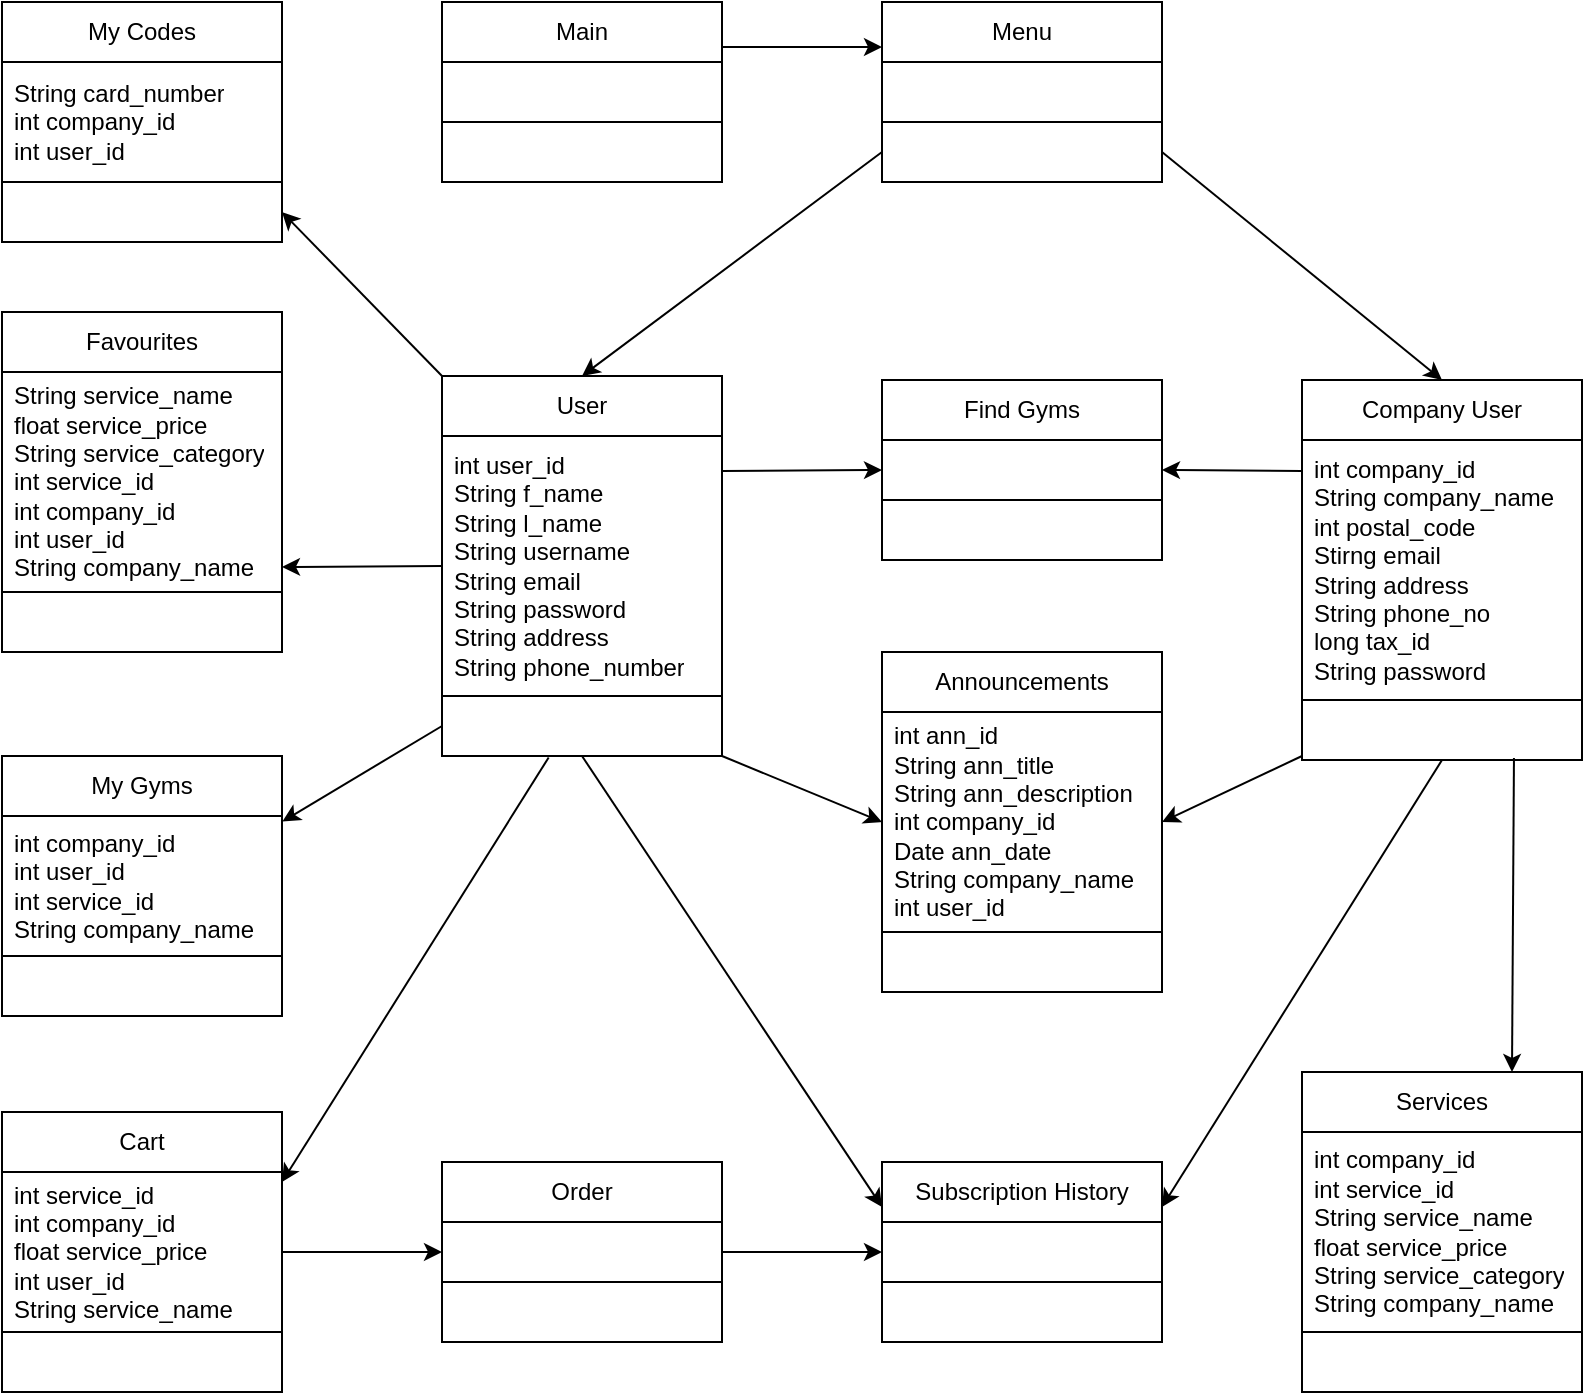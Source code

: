 <mxfile version="27.1.1">
  <diagram name="Page-1" id="DIBcZ52hSFuPhpnZTQoB">
    <mxGraphModel dx="834" dy="464" grid="1" gridSize="10" guides="1" tooltips="1" connect="1" arrows="1" fold="1" page="1" pageScale="1" pageWidth="850" pageHeight="1100" background="light-dark(#FFFFFF,#FFFFFF)" math="0" shadow="0">
      <root>
        <mxCell id="0" />
        <mxCell id="1" parent="0" />
        <mxCell id="_ydNGUtrwnxu__iHTs8E-2" value="User" style="swimlane;fontStyle=0;childLayout=stackLayout;horizontal=1;startSize=30;horizontalStack=0;resizeParent=1;resizeParentMax=0;resizeLast=0;collapsible=1;marginBottom=0;whiteSpace=wrap;html=1;strokeColor=light-dark(#000000,#000000);fillColor=light-dark(#FFFFFF,#FFFFFF);fontColor=light-dark(#000000,#000000);" parent="1" vertex="1">
          <mxGeometry x="250" y="318" width="140" height="190" as="geometry" />
        </mxCell>
        <mxCell id="_ydNGUtrwnxu__iHTs8E-4" value="int user_id&lt;div&gt;String f_name&lt;/div&gt;&lt;div&gt;String l_name&lt;/div&gt;&lt;div&gt;String username&lt;/div&gt;&lt;div&gt;String email&lt;/div&gt;&lt;div&gt;String password&lt;/div&gt;&lt;div&gt;String address&lt;/div&gt;&lt;div&gt;String phone_number&lt;/div&gt;" style="text;strokeColor=light-dark(#000000,#000000);fillColor=light-dark(#FFFFFF,#FFFFFF);align=left;verticalAlign=middle;spacingLeft=4;spacingRight=4;overflow=hidden;points=[[0,0.5],[1,0.5]];portConstraint=eastwest;rotatable=0;whiteSpace=wrap;html=1;fontColor=light-dark(#000000,#000000);" parent="_ydNGUtrwnxu__iHTs8E-2" vertex="1">
          <mxGeometry y="30" width="140" height="130" as="geometry" />
        </mxCell>
        <mxCell id="_ydNGUtrwnxu__iHTs8E-8" value="" style="text;strokeColor=light-dark(#000000,#000000);fillColor=light-dark(#FFFFFF,#FFFFFF);align=left;verticalAlign=middle;spacingLeft=4;spacingRight=4;overflow=hidden;points=[[0,0.5],[1,0.5]];portConstraint=eastwest;rotatable=0;whiteSpace=wrap;html=1;fontColor=light-dark(#000000,#000000);" parent="_ydNGUtrwnxu__iHTs8E-2" vertex="1">
          <mxGeometry y="160" width="140" height="30" as="geometry" />
        </mxCell>
        <mxCell id="_ydNGUtrwnxu__iHTs8E-9" value="Cart" style="swimlane;fontStyle=0;childLayout=stackLayout;horizontal=1;startSize=30;horizontalStack=0;resizeParent=1;resizeParentMax=0;resizeLast=0;collapsible=1;marginBottom=0;whiteSpace=wrap;html=1;strokeColor=light-dark(#000000,#000000);fillColor=light-dark(#FFFFFF,#FFFFFF);fontColor=light-dark(#000000,#000000);" parent="1" vertex="1">
          <mxGeometry x="30" y="686" width="140" height="140" as="geometry" />
        </mxCell>
        <mxCell id="_ydNGUtrwnxu__iHTs8E-10" value="int service_id&lt;div&gt;int company_id&lt;/div&gt;&lt;div&gt;float service_price&lt;/div&gt;&lt;div&gt;int user_id&lt;/div&gt;&lt;div&gt;String service_name&lt;/div&gt;" style="text;strokeColor=light-dark(#000000,#000000);fillColor=light-dark(#FFFFFF,#FFFFFF);align=left;verticalAlign=middle;spacingLeft=4;spacingRight=4;overflow=hidden;points=[[0,0.5],[1,0.5]];portConstraint=eastwest;rotatable=0;whiteSpace=wrap;html=1;fontColor=light-dark(#000000,#000000);" parent="_ydNGUtrwnxu__iHTs8E-9" vertex="1">
          <mxGeometry y="30" width="140" height="80" as="geometry" />
        </mxCell>
        <mxCell id="_ydNGUtrwnxu__iHTs8E-11" value="" style="text;strokeColor=light-dark(#000000,#000000);fillColor=light-dark(#FFFFFF,#FFFFFF);align=left;verticalAlign=middle;spacingLeft=4;spacingRight=4;overflow=hidden;points=[[0,0.5],[1,0.5]];portConstraint=eastwest;rotatable=0;whiteSpace=wrap;html=1;fontColor=light-dark(#000000,#000000);" parent="_ydNGUtrwnxu__iHTs8E-9" vertex="1">
          <mxGeometry y="110" width="140" height="30" as="geometry" />
        </mxCell>
        <mxCell id="rbe2yqdiVSbnE7vsVnZQ-1" value="My Codes&lt;span style=&quot;color: rgba(0, 0, 0, 0); font-family: monospace; font-size: 0px; text-align: start; text-wrap-mode: nowrap;&quot;&gt;%3CmxGraphModel%3E%3Croot%3E%3CmxCell%20id%3D%220%22%2F%3E%3CmxCell%20id%3D%221%22%20parent%3D%220%22%2F%3E%3CmxCell%20id%3D%222%22%20value%3D%22List%22%20style%3D%22swimlane%3BfontStyle%3D0%3BchildLayout%3DstackLayout%3Bhorizontal%3D1%3BstartSize%3D30%3BhorizontalStack%3D0%3BresizeParent%3D1%3BresizeParentMax%3D0%3BresizeLast%3D0%3Bcollapsible%3D1%3BmarginBottom%3D0%3BwhiteSpace%3Dwrap%3Bhtml%3D1%3BstrokeColor%3Dlight-dark(%23000000%2C%23000000)%3BfillColor%3Dlight-dark(%23FFFFFF%2C%23FFFFFF)%3BfontColor%3Dlight-dark(%23000000%2C%23000000)%3B%22%20vertex%3D%221%22%20parent%3D%221%22%3E%3CmxGeometry%20x%3D%22190%22%20y%3D%22260%22%20width%3D%22140%22%20height%3D%2290%22%20as%3D%22geometry%22%2F%3E%3C%2FmxCell%3E%3CmxCell%20id%3D%223%22%20value%3D%22Item%202%22%20style%3D%22text%3BstrokeColor%3Dlight-dark(%23000000%2C%23000000)%3BfillColor%3Dlight-dark(%23FFFFFF%2C%23FFFFFF)%3Balign%3Dleft%3BverticalAlign%3Dmiddle%3BspacingLeft%3D4%3BspacingRight%3D4%3Boverflow%3Dhidden%3Bpoints%3D%5B%5B0%2C0.5%5D%2C%5B1%2C0.5%5D%5D%3BportConstraint%3Deastwest%3Brotatable%3D0%3BwhiteSpace%3Dwrap%3Bhtml%3D1%3BfontColor%3Dlight-dark(%23000000%2C%23000000)%3B%22%20vertex%3D%221%22%20parent%3D%222%22%3E%3CmxGeometry%20y%3D%2230%22%20width%3D%22140%22%20height%3D%2230%22%20as%3D%22geometry%22%2F%3E%3C%2FmxCell%3E%3CmxCell%20id%3D%224%22%20value%3D%22Item%202%22%20style%3D%22text%3BstrokeColor%3Dlight-dark(%23000000%2C%23000000)%3BfillColor%3Dlight-dark(%23FFFFFF%2C%23FFFFFF)%3Balign%3Dleft%3BverticalAlign%3Dmiddle%3BspacingLeft%3D4%3BspacingRight%3D4%3Boverflow%3Dhidden%3Bpoints%3D%5B%5B0%2C0.5%5D%2C%5B1%2C0.5%5D%5D%3BportConstraint%3Deastwest%3Brotatable%3D0%3BwhiteSpace%3Dwrap%3Bhtml%3D1%3BfontColor%3Dlight-dark(%23000000%2C%23000000)%3B%22%20vertex%3D%221%22%20parent%3D%222%22%3E%3CmxGeometry%20y%3D%2260%22%20width%3D%22140%22%20height%3D%2230%22%20as%3D%22geometry%22%2F%3E%3C%2FmxCell%3E%3C%2Froot%3E%3C%2FmxGraphModel%3E&lt;/span&gt;" style="swimlane;fontStyle=0;childLayout=stackLayout;horizontal=1;startSize=30;horizontalStack=0;resizeParent=1;resizeParentMax=0;resizeLast=0;collapsible=1;marginBottom=0;whiteSpace=wrap;html=1;strokeColor=light-dark(#000000,#000000);fillColor=light-dark(#FFFFFF,#FFFFFF);fontColor=light-dark(#000000,#000000);" parent="1" vertex="1">
          <mxGeometry x="30" y="131" width="140" height="120" as="geometry" />
        </mxCell>
        <mxCell id="rbe2yqdiVSbnE7vsVnZQ-2" value="String card_number&lt;div&gt;int company_id&lt;/div&gt;&lt;div&gt;int user_id&lt;/div&gt;" style="text;strokeColor=light-dark(#000000,#000000);fillColor=light-dark(#FFFFFF,#FFFFFF);align=left;verticalAlign=middle;spacingLeft=4;spacingRight=4;overflow=hidden;points=[[0,0.5],[1,0.5]];portConstraint=eastwest;rotatable=0;whiteSpace=wrap;html=1;fontColor=light-dark(#000000,#000000);" parent="rbe2yqdiVSbnE7vsVnZQ-1" vertex="1">
          <mxGeometry y="30" width="140" height="60" as="geometry" />
        </mxCell>
        <mxCell id="rbe2yqdiVSbnE7vsVnZQ-3" value="" style="text;strokeColor=light-dark(#000000,#000000);fillColor=light-dark(#FFFFFF,#FFFFFF);align=left;verticalAlign=middle;spacingLeft=4;spacingRight=4;overflow=hidden;points=[[0,0.5],[1,0.5]];portConstraint=eastwest;rotatable=0;whiteSpace=wrap;html=1;fontColor=light-dark(#000000,#000000);" parent="rbe2yqdiVSbnE7vsVnZQ-1" vertex="1">
          <mxGeometry y="90" width="140" height="30" as="geometry" />
        </mxCell>
        <mxCell id="rbe2yqdiVSbnE7vsVnZQ-4" value="Favourites" style="swimlane;fontStyle=0;childLayout=stackLayout;horizontal=1;startSize=30;horizontalStack=0;resizeParent=1;resizeParentMax=0;resizeLast=0;collapsible=1;marginBottom=0;whiteSpace=wrap;html=1;strokeColor=light-dark(#000000,#000000);fillColor=light-dark(#FFFFFF,#FFFFFF);fontColor=light-dark(#000000,#000000);" parent="1" vertex="1">
          <mxGeometry x="30" y="286" width="140" height="170" as="geometry" />
        </mxCell>
        <mxCell id="rbe2yqdiVSbnE7vsVnZQ-5" value="String service_name&lt;div&gt;float service_price&lt;/div&gt;&lt;div&gt;String service_category&lt;/div&gt;&lt;div&gt;int service_id&lt;/div&gt;&lt;div&gt;int company_id&lt;/div&gt;&lt;div&gt;int user_id&lt;/div&gt;&lt;div&gt;String company_name&lt;/div&gt;" style="text;strokeColor=light-dark(#000000,#000000);fillColor=light-dark(#FFFFFF,#FFFFFF);align=left;verticalAlign=middle;spacingLeft=4;spacingRight=4;overflow=hidden;points=[[0,0.5],[1,0.5]];portConstraint=eastwest;rotatable=0;whiteSpace=wrap;html=1;fontColor=light-dark(#000000,#000000);" parent="rbe2yqdiVSbnE7vsVnZQ-4" vertex="1">
          <mxGeometry y="30" width="140" height="110" as="geometry" />
        </mxCell>
        <mxCell id="rbe2yqdiVSbnE7vsVnZQ-6" value="" style="text;strokeColor=light-dark(#000000,#000000);fillColor=light-dark(#FFFFFF,#FFFFFF);align=left;verticalAlign=middle;spacingLeft=4;spacingRight=4;overflow=hidden;points=[[0,0.5],[1,0.5]];portConstraint=eastwest;rotatable=0;whiteSpace=wrap;html=1;fontColor=light-dark(#000000,#000000);" parent="rbe2yqdiVSbnE7vsVnZQ-4" vertex="1">
          <mxGeometry y="140" width="140" height="30" as="geometry" />
        </mxCell>
        <mxCell id="rbe2yqdiVSbnE7vsVnZQ-7" value="My Gyms" style="swimlane;fontStyle=0;childLayout=stackLayout;horizontal=1;startSize=30;horizontalStack=0;resizeParent=1;resizeParentMax=0;resizeLast=0;collapsible=1;marginBottom=0;whiteSpace=wrap;html=1;strokeColor=light-dark(#000000,#000000);fillColor=light-dark(#FFFFFF,#FFFFFF);fontColor=light-dark(#000000,#000000);" parent="1" vertex="1">
          <mxGeometry x="30" y="508" width="140" height="130" as="geometry" />
        </mxCell>
        <mxCell id="rbe2yqdiVSbnE7vsVnZQ-8" value="int company_id&lt;div&gt;int user_id&lt;/div&gt;&lt;div&gt;int service_id&lt;/div&gt;&lt;div&gt;String company_name&lt;/div&gt;" style="text;strokeColor=light-dark(#000000,#000000);fillColor=light-dark(#FFFFFF,#FFFFFF);align=left;verticalAlign=middle;spacingLeft=4;spacingRight=4;overflow=hidden;points=[[0,0.5],[1,0.5]];portConstraint=eastwest;rotatable=0;whiteSpace=wrap;html=1;fontColor=light-dark(#000000,#000000);" parent="rbe2yqdiVSbnE7vsVnZQ-7" vertex="1">
          <mxGeometry y="30" width="140" height="70" as="geometry" />
        </mxCell>
        <mxCell id="rbe2yqdiVSbnE7vsVnZQ-9" value="" style="text;strokeColor=light-dark(#000000,#000000);fillColor=light-dark(#FFFFFF,#FFFFFF);align=left;verticalAlign=middle;spacingLeft=4;spacingRight=4;overflow=hidden;points=[[0,0.5],[1,0.5]];portConstraint=eastwest;rotatable=0;whiteSpace=wrap;html=1;fontColor=light-dark(#000000,#000000);" parent="rbe2yqdiVSbnE7vsVnZQ-7" vertex="1">
          <mxGeometry y="100" width="140" height="30" as="geometry" />
        </mxCell>
        <mxCell id="rbe2yqdiVSbnE7vsVnZQ-10" value="Find Gyms" style="swimlane;fontStyle=0;childLayout=stackLayout;horizontal=1;startSize=30;horizontalStack=0;resizeParent=1;resizeParentMax=0;resizeLast=0;collapsible=1;marginBottom=0;whiteSpace=wrap;html=1;strokeColor=light-dark(#000000,#000000);fillColor=light-dark(#FFFFFF,#FFFFFF);fontColor=light-dark(#000000,#000000);" parent="1" vertex="1">
          <mxGeometry x="470" y="320" width="140" height="90" as="geometry" />
        </mxCell>
        <mxCell id="rbe2yqdiVSbnE7vsVnZQ-11" value="" style="text;strokeColor=light-dark(#000000,#000000);fillColor=light-dark(#FFFFFF,#FFFFFF);align=left;verticalAlign=middle;spacingLeft=4;spacingRight=4;overflow=hidden;points=[[0,0.5],[1,0.5]];portConstraint=eastwest;rotatable=0;whiteSpace=wrap;html=1;fontColor=light-dark(#000000,#000000);" parent="rbe2yqdiVSbnE7vsVnZQ-10" vertex="1">
          <mxGeometry y="30" width="140" height="30" as="geometry" />
        </mxCell>
        <mxCell id="rbe2yqdiVSbnE7vsVnZQ-12" value="" style="text;strokeColor=light-dark(#000000,#000000);fillColor=light-dark(#FFFFFF,#FFFFFF);align=left;verticalAlign=middle;spacingLeft=4;spacingRight=4;overflow=hidden;points=[[0,0.5],[1,0.5]];portConstraint=eastwest;rotatable=0;whiteSpace=wrap;html=1;fontColor=light-dark(#000000,#000000);" parent="rbe2yqdiVSbnE7vsVnZQ-10" vertex="1">
          <mxGeometry y="60" width="140" height="30" as="geometry" />
        </mxCell>
        <mxCell id="rbe2yqdiVSbnE7vsVnZQ-13" value="Announcements" style="swimlane;fontStyle=0;childLayout=stackLayout;horizontal=1;startSize=30;horizontalStack=0;resizeParent=1;resizeParentMax=0;resizeLast=0;collapsible=1;marginBottom=0;whiteSpace=wrap;html=1;strokeColor=light-dark(#000000,#000000);fillColor=light-dark(#FFFFFF,#FFFFFF);fontColor=light-dark(#000000,#000000);" parent="1" vertex="1">
          <mxGeometry x="470" y="456" width="140" height="170" as="geometry" />
        </mxCell>
        <mxCell id="rbe2yqdiVSbnE7vsVnZQ-14" value="int ann_id&lt;div&gt;String ann_title&lt;/div&gt;&lt;div&gt;String ann_description&lt;/div&gt;&lt;div&gt;int company_id&lt;/div&gt;&lt;div&gt;Date ann_date&lt;/div&gt;&lt;div&gt;String company_name&lt;/div&gt;&lt;div&gt;int user_id&lt;/div&gt;" style="text;strokeColor=light-dark(#000000,#000000);fillColor=light-dark(#FFFFFF,#FFFFFF);align=left;verticalAlign=middle;spacingLeft=4;spacingRight=4;overflow=hidden;points=[[0,0.5],[1,0.5]];portConstraint=eastwest;rotatable=0;whiteSpace=wrap;html=1;fontColor=light-dark(#000000,#000000);" parent="rbe2yqdiVSbnE7vsVnZQ-13" vertex="1">
          <mxGeometry y="30" width="140" height="110" as="geometry" />
        </mxCell>
        <mxCell id="rbe2yqdiVSbnE7vsVnZQ-15" value="" style="text;strokeColor=light-dark(#000000,#000000);fillColor=light-dark(#FFFFFF,#FFFFFF);align=left;verticalAlign=middle;spacingLeft=4;spacingRight=4;overflow=hidden;points=[[0,0.5],[1,0.5]];portConstraint=eastwest;rotatable=0;whiteSpace=wrap;html=1;fontColor=light-dark(#000000,#000000);" parent="rbe2yqdiVSbnE7vsVnZQ-13" vertex="1">
          <mxGeometry y="140" width="140" height="30" as="geometry" />
        </mxCell>
        <mxCell id="rbe2yqdiVSbnE7vsVnZQ-16" value="Company User" style="swimlane;fontStyle=0;childLayout=stackLayout;horizontal=1;startSize=30;horizontalStack=0;resizeParent=1;resizeParentMax=0;resizeLast=0;collapsible=1;marginBottom=0;whiteSpace=wrap;html=1;strokeColor=light-dark(#000000,#000000);fillColor=light-dark(#FFFFFF,#FFFFFF);fontColor=light-dark(#000000,#000000);" parent="1" vertex="1">
          <mxGeometry x="680" y="320" width="140" height="190" as="geometry" />
        </mxCell>
        <mxCell id="rbe2yqdiVSbnE7vsVnZQ-17" value="int company_id&lt;div&gt;String company_name&lt;/div&gt;&lt;div&gt;int postal_code&lt;/div&gt;&lt;div&gt;Stirng email&lt;/div&gt;&lt;div&gt;String address&lt;/div&gt;&lt;div&gt;String phone_no&lt;/div&gt;&lt;div&gt;long tax_id&lt;/div&gt;&lt;div&gt;String password&lt;/div&gt;" style="text;strokeColor=light-dark(#000000,#000000);fillColor=light-dark(#FFFFFF,#FFFFFF);align=left;verticalAlign=middle;spacingLeft=4;spacingRight=4;overflow=hidden;points=[[0,0.5],[1,0.5]];portConstraint=eastwest;rotatable=0;whiteSpace=wrap;html=1;fontColor=light-dark(#000000,#000000);" parent="rbe2yqdiVSbnE7vsVnZQ-16" vertex="1">
          <mxGeometry y="30" width="140" height="130" as="geometry" />
        </mxCell>
        <mxCell id="rbe2yqdiVSbnE7vsVnZQ-18" value="" style="text;strokeColor=light-dark(#000000,#000000);fillColor=light-dark(#FFFFFF,#FFFFFF);align=left;verticalAlign=middle;spacingLeft=4;spacingRight=4;overflow=hidden;points=[[0,0.5],[1,0.5]];portConstraint=eastwest;rotatable=0;whiteSpace=wrap;html=1;fontColor=light-dark(#000000,#000000);" parent="rbe2yqdiVSbnE7vsVnZQ-16" vertex="1">
          <mxGeometry y="160" width="140" height="30" as="geometry" />
        </mxCell>
        <mxCell id="rbe2yqdiVSbnE7vsVnZQ-19" value="Subscription History" style="swimlane;fontStyle=0;childLayout=stackLayout;horizontal=1;startSize=30;horizontalStack=0;resizeParent=1;resizeParentMax=0;resizeLast=0;collapsible=1;marginBottom=0;whiteSpace=wrap;html=1;strokeColor=light-dark(#000000,#000000);fillColor=light-dark(#FFFFFF,#FFFFFF);fontColor=light-dark(#000000,#000000);" parent="1" vertex="1">
          <mxGeometry x="470" y="711" width="140" height="90" as="geometry" />
        </mxCell>
        <mxCell id="rbe2yqdiVSbnE7vsVnZQ-20" value="" style="text;strokeColor=light-dark(#000000,#000000);fillColor=light-dark(#FFFFFF,#FFFFFF);align=left;verticalAlign=middle;spacingLeft=4;spacingRight=4;overflow=hidden;points=[[0,0.5],[1,0.5]];portConstraint=eastwest;rotatable=0;whiteSpace=wrap;html=1;fontColor=light-dark(#000000,#000000);" parent="rbe2yqdiVSbnE7vsVnZQ-19" vertex="1">
          <mxGeometry y="30" width="140" height="30" as="geometry" />
        </mxCell>
        <mxCell id="rbe2yqdiVSbnE7vsVnZQ-21" value="" style="text;strokeColor=light-dark(#000000,#000000);fillColor=light-dark(#FFFFFF,#FFFFFF);align=left;verticalAlign=middle;spacingLeft=4;spacingRight=4;overflow=hidden;points=[[0,0.5],[1,0.5]];portConstraint=eastwest;rotatable=0;whiteSpace=wrap;html=1;fontColor=light-dark(#000000,#000000);" parent="rbe2yqdiVSbnE7vsVnZQ-19" vertex="1">
          <mxGeometry y="60" width="140" height="30" as="geometry" />
        </mxCell>
        <mxCell id="rbe2yqdiVSbnE7vsVnZQ-22" value="Services" style="swimlane;fontStyle=0;childLayout=stackLayout;horizontal=1;startSize=30;horizontalStack=0;resizeParent=1;resizeParentMax=0;resizeLast=0;collapsible=1;marginBottom=0;whiteSpace=wrap;html=1;strokeColor=light-dark(#000000,#000000);fillColor=light-dark(#FFFFFF,#FFFFFF);fontColor=light-dark(#000000,#000000);" parent="1" vertex="1">
          <mxGeometry x="680" y="666" width="140" height="160" as="geometry" />
        </mxCell>
        <mxCell id="rbe2yqdiVSbnE7vsVnZQ-23" value="int company_id&lt;div&gt;int service_id&lt;/div&gt;&lt;div&gt;String service_name&lt;/div&gt;&lt;div&gt;float service_price&lt;/div&gt;&lt;div&gt;String service_category&lt;/div&gt;&lt;div&gt;String company_name&lt;/div&gt;" style="text;strokeColor=light-dark(#000000,#000000);fillColor=light-dark(#FFFFFF,#FFFFFF);align=left;verticalAlign=middle;spacingLeft=4;spacingRight=4;overflow=hidden;points=[[0,0.5],[1,0.5]];portConstraint=eastwest;rotatable=0;whiteSpace=wrap;html=1;fontColor=light-dark(#000000,#000000);" parent="rbe2yqdiVSbnE7vsVnZQ-22" vertex="1">
          <mxGeometry y="30" width="140" height="100" as="geometry" />
        </mxCell>
        <mxCell id="rbe2yqdiVSbnE7vsVnZQ-24" value="" style="text;strokeColor=light-dark(#000000,#000000);fillColor=light-dark(#FFFFFF,#FFFFFF);align=left;verticalAlign=middle;spacingLeft=4;spacingRight=4;overflow=hidden;points=[[0,0.5],[1,0.5]];portConstraint=eastwest;rotatable=0;whiteSpace=wrap;html=1;fontColor=light-dark(#000000,#000000);" parent="rbe2yqdiVSbnE7vsVnZQ-22" vertex="1">
          <mxGeometry y="130" width="140" height="30" as="geometry" />
        </mxCell>
        <mxCell id="rbe2yqdiVSbnE7vsVnZQ-28" value="" style="endArrow=classic;html=1;rounded=0;strokeColor=light-dark(#000000,#000000);exitX=0;exitY=1;exitDx=0;exitDy=0;entryX=1;entryY=0.5;entryDx=0;entryDy=0;" parent="1" target="rbe2yqdiVSbnE7vsVnZQ-13" edge="1">
          <mxGeometry width="50" height="50" relative="1" as="geometry">
            <mxPoint x="680" y="508" as="sourcePoint" />
            <mxPoint x="590" y="456" as="targetPoint" />
          </mxGeometry>
        </mxCell>
        <mxCell id="rbe2yqdiVSbnE7vsVnZQ-31" value="" style="endArrow=classic;html=1;rounded=0;strokeColor=light-dark(#000000,#000000);entryX=1;entryY=0.5;entryDx=0;entryDy=0;exitX=0;exitY=0.25;exitDx=0;exitDy=0;" parent="1" target="rbe2yqdiVSbnE7vsVnZQ-10" edge="1">
          <mxGeometry width="50" height="50" relative="1" as="geometry">
            <mxPoint x="680" y="365.5" as="sourcePoint" />
            <mxPoint x="570" y="453" as="targetPoint" />
          </mxGeometry>
        </mxCell>
        <mxCell id="rbe2yqdiVSbnE7vsVnZQ-32" value="" style="endArrow=classic;html=1;rounded=0;strokeColor=light-dark(#000000,#000000);entryX=0;entryY=0.5;entryDx=0;entryDy=0;exitX=1;exitY=0.25;exitDx=0;exitDy=0;" parent="1" source="_ydNGUtrwnxu__iHTs8E-2" target="rbe2yqdiVSbnE7vsVnZQ-11" edge="1">
          <mxGeometry width="50" height="50" relative="1" as="geometry">
            <mxPoint x="420" y="356" as="sourcePoint" />
            <mxPoint x="580" y="463" as="targetPoint" />
            <Array as="points" />
          </mxGeometry>
        </mxCell>
        <mxCell id="rbe2yqdiVSbnE7vsVnZQ-33" value="" style="endArrow=classic;html=1;rounded=0;strokeColor=light-dark(#000000,#000000);entryX=1;entryY=0.75;entryDx=0;entryDy=0;exitX=0;exitY=0.5;exitDx=0;exitDy=0;" parent="1" target="rbe2yqdiVSbnE7vsVnZQ-4" edge="1" source="_ydNGUtrwnxu__iHTs8E-2">
          <mxGeometry width="50" height="50" relative="1" as="geometry">
            <mxPoint x="230" y="466" as="sourcePoint" />
            <mxPoint x="240" y="558" as="targetPoint" />
            <Array as="points" />
          </mxGeometry>
        </mxCell>
        <mxCell id="rbe2yqdiVSbnE7vsVnZQ-34" value="" style="endArrow=classic;html=1;rounded=0;strokeColor=light-dark(#000000,#000000);exitX=0;exitY=0;exitDx=0;exitDy=0;entryX=1;entryY=0.5;entryDx=0;entryDy=0;" parent="1" source="_ydNGUtrwnxu__iHTs8E-2" target="rbe2yqdiVSbnE7vsVnZQ-3" edge="1">
          <mxGeometry width="50" height="50" relative="1" as="geometry">
            <mxPoint x="210" y="358" as="sourcePoint" />
            <mxPoint x="310" y="286" as="targetPoint" />
          </mxGeometry>
        </mxCell>
        <mxCell id="rbe2yqdiVSbnE7vsVnZQ-39" value="" style="endArrow=classic;html=1;rounded=0;strokeColor=light-dark(#000000,#000000);entryX=1;entryY=0.25;entryDx=0;entryDy=0;exitX=0.5;exitY=1;exitDx=0;exitDy=0;" parent="1" source="rbe2yqdiVSbnE7vsVnZQ-16" target="rbe2yqdiVSbnE7vsVnZQ-19" edge="1">
          <mxGeometry width="50" height="50" relative="1" as="geometry">
            <mxPoint x="750" y="508" as="sourcePoint" />
            <mxPoint x="580" y="308" as="targetPoint" />
          </mxGeometry>
        </mxCell>
        <mxCell id="fd8RUs7CUl5_DiuP1nIO-7" value="Order" style="swimlane;fontStyle=0;childLayout=stackLayout;horizontal=1;startSize=30;horizontalStack=0;resizeParent=1;resizeParentMax=0;resizeLast=0;collapsible=1;marginBottom=0;whiteSpace=wrap;html=1;strokeColor=light-dark(#000000,#000000);fillColor=light-dark(#FFFFFF,#FFFFFF);fontColor=light-dark(#000000,#000000);" vertex="1" parent="1">
          <mxGeometry x="250" y="711" width="140" height="90" as="geometry" />
        </mxCell>
        <mxCell id="fd8RUs7CUl5_DiuP1nIO-8" value="" style="text;strokeColor=light-dark(#000000,#000000);fillColor=light-dark(#FFFFFF,#FFFFFF);align=left;verticalAlign=middle;spacingLeft=4;spacingRight=4;overflow=hidden;points=[[0,0.5],[1,0.5]];portConstraint=eastwest;rotatable=0;whiteSpace=wrap;html=1;fontColor=light-dark(#000000,#000000);" vertex="1" parent="fd8RUs7CUl5_DiuP1nIO-7">
          <mxGeometry y="30" width="140" height="30" as="geometry" />
        </mxCell>
        <mxCell id="fd8RUs7CUl5_DiuP1nIO-9" value="" style="text;strokeColor=light-dark(#000000,#000000);fillColor=light-dark(#FFFFFF,#FFFFFF);align=left;verticalAlign=middle;spacingLeft=4;spacingRight=4;overflow=hidden;points=[[0,0.5],[1,0.5]];portConstraint=eastwest;rotatable=0;whiteSpace=wrap;html=1;fontColor=light-dark(#000000,#000000);" vertex="1" parent="fd8RUs7CUl5_DiuP1nIO-7">
          <mxGeometry y="60" width="140" height="30" as="geometry" />
        </mxCell>
        <mxCell id="fd8RUs7CUl5_DiuP1nIO-10" value="Main" style="swimlane;fontStyle=0;childLayout=stackLayout;horizontal=1;startSize=30;horizontalStack=0;resizeParent=1;resizeParentMax=0;resizeLast=0;collapsible=1;marginBottom=0;whiteSpace=wrap;html=1;strokeColor=light-dark(#000000,#000000);fillColor=light-dark(#FFFFFF,#FFFFFF);fontColor=light-dark(#000000,#000000);" vertex="1" parent="1">
          <mxGeometry x="250" y="131" width="140" height="90" as="geometry" />
        </mxCell>
        <mxCell id="fd8RUs7CUl5_DiuP1nIO-11" value="" style="text;strokeColor=light-dark(#000000,#000000);fillColor=light-dark(#FFFFFF,#FFFFFF);align=left;verticalAlign=middle;spacingLeft=4;spacingRight=4;overflow=hidden;points=[[0,0.5],[1,0.5]];portConstraint=eastwest;rotatable=0;whiteSpace=wrap;html=1;fontColor=light-dark(#000000,#000000);" vertex="1" parent="fd8RUs7CUl5_DiuP1nIO-10">
          <mxGeometry y="30" width="140" height="30" as="geometry" />
        </mxCell>
        <mxCell id="fd8RUs7CUl5_DiuP1nIO-12" value="" style="text;strokeColor=light-dark(#000000,#000000);fillColor=light-dark(#FFFFFF,#FFFFFF);align=left;verticalAlign=middle;spacingLeft=4;spacingRight=4;overflow=hidden;points=[[0,0.5],[1,0.5]];portConstraint=eastwest;rotatable=0;whiteSpace=wrap;html=1;fontColor=light-dark(#000000,#000000);" vertex="1" parent="fd8RUs7CUl5_DiuP1nIO-10">
          <mxGeometry y="60" width="140" height="30" as="geometry" />
        </mxCell>
        <mxCell id="fd8RUs7CUl5_DiuP1nIO-13" value="Menu" style="swimlane;fontStyle=0;childLayout=stackLayout;horizontal=1;startSize=30;horizontalStack=0;resizeParent=1;resizeParentMax=0;resizeLast=0;collapsible=1;marginBottom=0;whiteSpace=wrap;html=1;strokeColor=light-dark(#000000,#000000);fillColor=light-dark(#FFFFFF,#FFFFFF);fontColor=light-dark(#000000,#000000);" vertex="1" parent="1">
          <mxGeometry x="470" y="131" width="140" height="90" as="geometry" />
        </mxCell>
        <mxCell id="fd8RUs7CUl5_DiuP1nIO-14" value="" style="text;strokeColor=light-dark(#000000,#000000);fillColor=light-dark(#FFFFFF,#FFFFFF);align=left;verticalAlign=middle;spacingLeft=4;spacingRight=4;overflow=hidden;points=[[0,0.5],[1,0.5]];portConstraint=eastwest;rotatable=0;whiteSpace=wrap;html=1;fontColor=light-dark(#000000,#000000);" vertex="1" parent="fd8RUs7CUl5_DiuP1nIO-13">
          <mxGeometry y="30" width="140" height="30" as="geometry" />
        </mxCell>
        <mxCell id="fd8RUs7CUl5_DiuP1nIO-15" value="" style="text;strokeColor=light-dark(#000000,#000000);fillColor=light-dark(#FFFFFF,#FFFFFF);align=left;verticalAlign=middle;spacingLeft=4;spacingRight=4;overflow=hidden;points=[[0,0.5],[1,0.5]];portConstraint=eastwest;rotatable=0;whiteSpace=wrap;html=1;fontColor=light-dark(#000000,#000000);" vertex="1" parent="fd8RUs7CUl5_DiuP1nIO-13">
          <mxGeometry y="60" width="140" height="30" as="geometry" />
        </mxCell>
        <mxCell id="fd8RUs7CUl5_DiuP1nIO-16" value="" style="endArrow=classic;html=1;rounded=0;strokeColor=light-dark(#000000,#000000);entryX=1;entryY=0.25;entryDx=0;entryDy=0;exitX=0.381;exitY=1.024;exitDx=0;exitDy=0;exitPerimeter=0;" edge="1" parent="1" source="_ydNGUtrwnxu__iHTs8E-8" target="_ydNGUtrwnxu__iHTs8E-9">
          <mxGeometry width="50" height="50" relative="1" as="geometry">
            <mxPoint x="320" y="516" as="sourcePoint" />
            <mxPoint x="170" y="601" as="targetPoint" />
          </mxGeometry>
        </mxCell>
        <mxCell id="fd8RUs7CUl5_DiuP1nIO-18" value="" style="endArrow=classic;html=1;rounded=0;strokeColor=light-dark(#000000,#000000);exitX=1;exitY=1;exitDx=0;exitDy=0;entryX=0;entryY=0.5;entryDx=0;entryDy=0;" edge="1" parent="1" source="_ydNGUtrwnxu__iHTs8E-2" target="rbe2yqdiVSbnE7vsVnZQ-13">
          <mxGeometry width="50" height="50" relative="1" as="geometry">
            <mxPoint x="520" y="606" as="sourcePoint" />
            <mxPoint x="450" y="681" as="targetPoint" />
          </mxGeometry>
        </mxCell>
        <mxCell id="fd8RUs7CUl5_DiuP1nIO-20" value="" style="endArrow=classic;html=1;rounded=0;strokeColor=light-dark(#000000,#000000);exitX=0.5;exitY=1;exitDx=0;exitDy=0;entryX=0;entryY=0.25;entryDx=0;entryDy=0;" edge="1" parent="1" source="_ydNGUtrwnxu__iHTs8E-2" target="rbe2yqdiVSbnE7vsVnZQ-19">
          <mxGeometry width="50" height="50" relative="1" as="geometry">
            <mxPoint x="490" y="456" as="sourcePoint" />
            <mxPoint x="420" y="531" as="targetPoint" />
          </mxGeometry>
        </mxCell>
        <mxCell id="fd8RUs7CUl5_DiuP1nIO-22" value="" style="endArrow=classic;html=1;rounded=0;strokeColor=light-dark(#000000,#000000);entryX=1.001;entryY=0.04;entryDx=0;entryDy=0;exitX=0;exitY=0.5;exitDx=0;exitDy=0;entryPerimeter=0;" edge="1" parent="1" source="_ydNGUtrwnxu__iHTs8E-8" target="rbe2yqdiVSbnE7vsVnZQ-8">
          <mxGeometry width="50" height="50" relative="1" as="geometry">
            <mxPoint x="290.04" y="507.61" as="sourcePoint" />
            <mxPoint x="265.26" y="683" as="targetPoint" />
          </mxGeometry>
        </mxCell>
        <mxCell id="fd8RUs7CUl5_DiuP1nIO-24" value="" style="endArrow=classic;html=1;rounded=0;strokeColor=light-dark(#000000,#000000);exitX=0.757;exitY=1.033;exitDx=0;exitDy=0;exitPerimeter=0;entryX=0.75;entryY=0;entryDx=0;entryDy=0;" edge="1" parent="1" target="rbe2yqdiVSbnE7vsVnZQ-22">
          <mxGeometry width="50" height="50" relative="1" as="geometry">
            <mxPoint x="785.98" y="508.99" as="sourcePoint" />
            <mxPoint x="750" y="650" as="targetPoint" />
          </mxGeometry>
        </mxCell>
        <mxCell id="fd8RUs7CUl5_DiuP1nIO-26" value="" style="endArrow=classic;html=1;rounded=0;strokeColor=light-dark(#000000,#000000);entryX=0;entryY=0.5;entryDx=0;entryDy=0;exitX=1;exitY=0.5;exitDx=0;exitDy=0;" edge="1" parent="1" source="_ydNGUtrwnxu__iHTs8E-10" target="fd8RUs7CUl5_DiuP1nIO-7">
          <mxGeometry width="50" height="50" relative="1" as="geometry">
            <mxPoint x="170" y="306" as="sourcePoint" />
            <mxPoint x="350" y="231" as="targetPoint" />
          </mxGeometry>
        </mxCell>
        <mxCell id="fd8RUs7CUl5_DiuP1nIO-28" value="" style="endArrow=classic;html=1;rounded=0;strokeColor=light-dark(#000000,#000000);exitX=1;exitY=0.5;exitDx=0;exitDy=0;entryX=0;entryY=0.5;entryDx=0;entryDy=0;" edge="1" parent="1" source="fd8RUs7CUl5_DiuP1nIO-7" target="rbe2yqdiVSbnE7vsVnZQ-20">
          <mxGeometry width="50" height="50" relative="1" as="geometry">
            <mxPoint x="270" y="236" as="sourcePoint" />
            <mxPoint x="200" y="311" as="targetPoint" />
          </mxGeometry>
        </mxCell>
        <mxCell id="fd8RUs7CUl5_DiuP1nIO-31" value="" style="endArrow=classic;html=1;rounded=0;strokeColor=light-dark(#000000,#000000);exitX=1;exitY=0.25;exitDx=0;exitDy=0;entryX=0;entryY=0.25;entryDx=0;entryDy=0;" edge="1" parent="1" source="fd8RUs7CUl5_DiuP1nIO-10" target="fd8RUs7CUl5_DiuP1nIO-13">
          <mxGeometry width="50" height="50" relative="1" as="geometry">
            <mxPoint x="360" y="66" as="sourcePoint" />
            <mxPoint x="440" y="66" as="targetPoint" />
          </mxGeometry>
        </mxCell>
        <mxCell id="fd8RUs7CUl5_DiuP1nIO-32" value="" style="endArrow=classic;html=1;rounded=0;strokeColor=light-dark(#000000,#000000);entryX=0.5;entryY=0;entryDx=0;entryDy=0;exitX=1;exitY=0.5;exitDx=0;exitDy=0;" edge="1" parent="1" source="fd8RUs7CUl5_DiuP1nIO-15" target="rbe2yqdiVSbnE7vsVnZQ-16">
          <mxGeometry width="50" height="50" relative="1" as="geometry">
            <mxPoint x="640" y="216" as="sourcePoint" />
            <mxPoint x="750" y="318" as="targetPoint" />
          </mxGeometry>
        </mxCell>
        <mxCell id="fd8RUs7CUl5_DiuP1nIO-33" value="" style="endArrow=classic;html=1;rounded=0;strokeColor=light-dark(#000000,#000000);entryX=0.5;entryY=0;entryDx=0;entryDy=0;exitX=0;exitY=0.5;exitDx=0;exitDy=0;" edge="1" parent="1" source="fd8RUs7CUl5_DiuP1nIO-15" target="_ydNGUtrwnxu__iHTs8E-2">
          <mxGeometry width="50" height="50" relative="1" as="geometry">
            <mxPoint x="470" y="256" as="sourcePoint" />
            <mxPoint x="580" y="276" as="targetPoint" />
          </mxGeometry>
        </mxCell>
      </root>
    </mxGraphModel>
  </diagram>
</mxfile>
